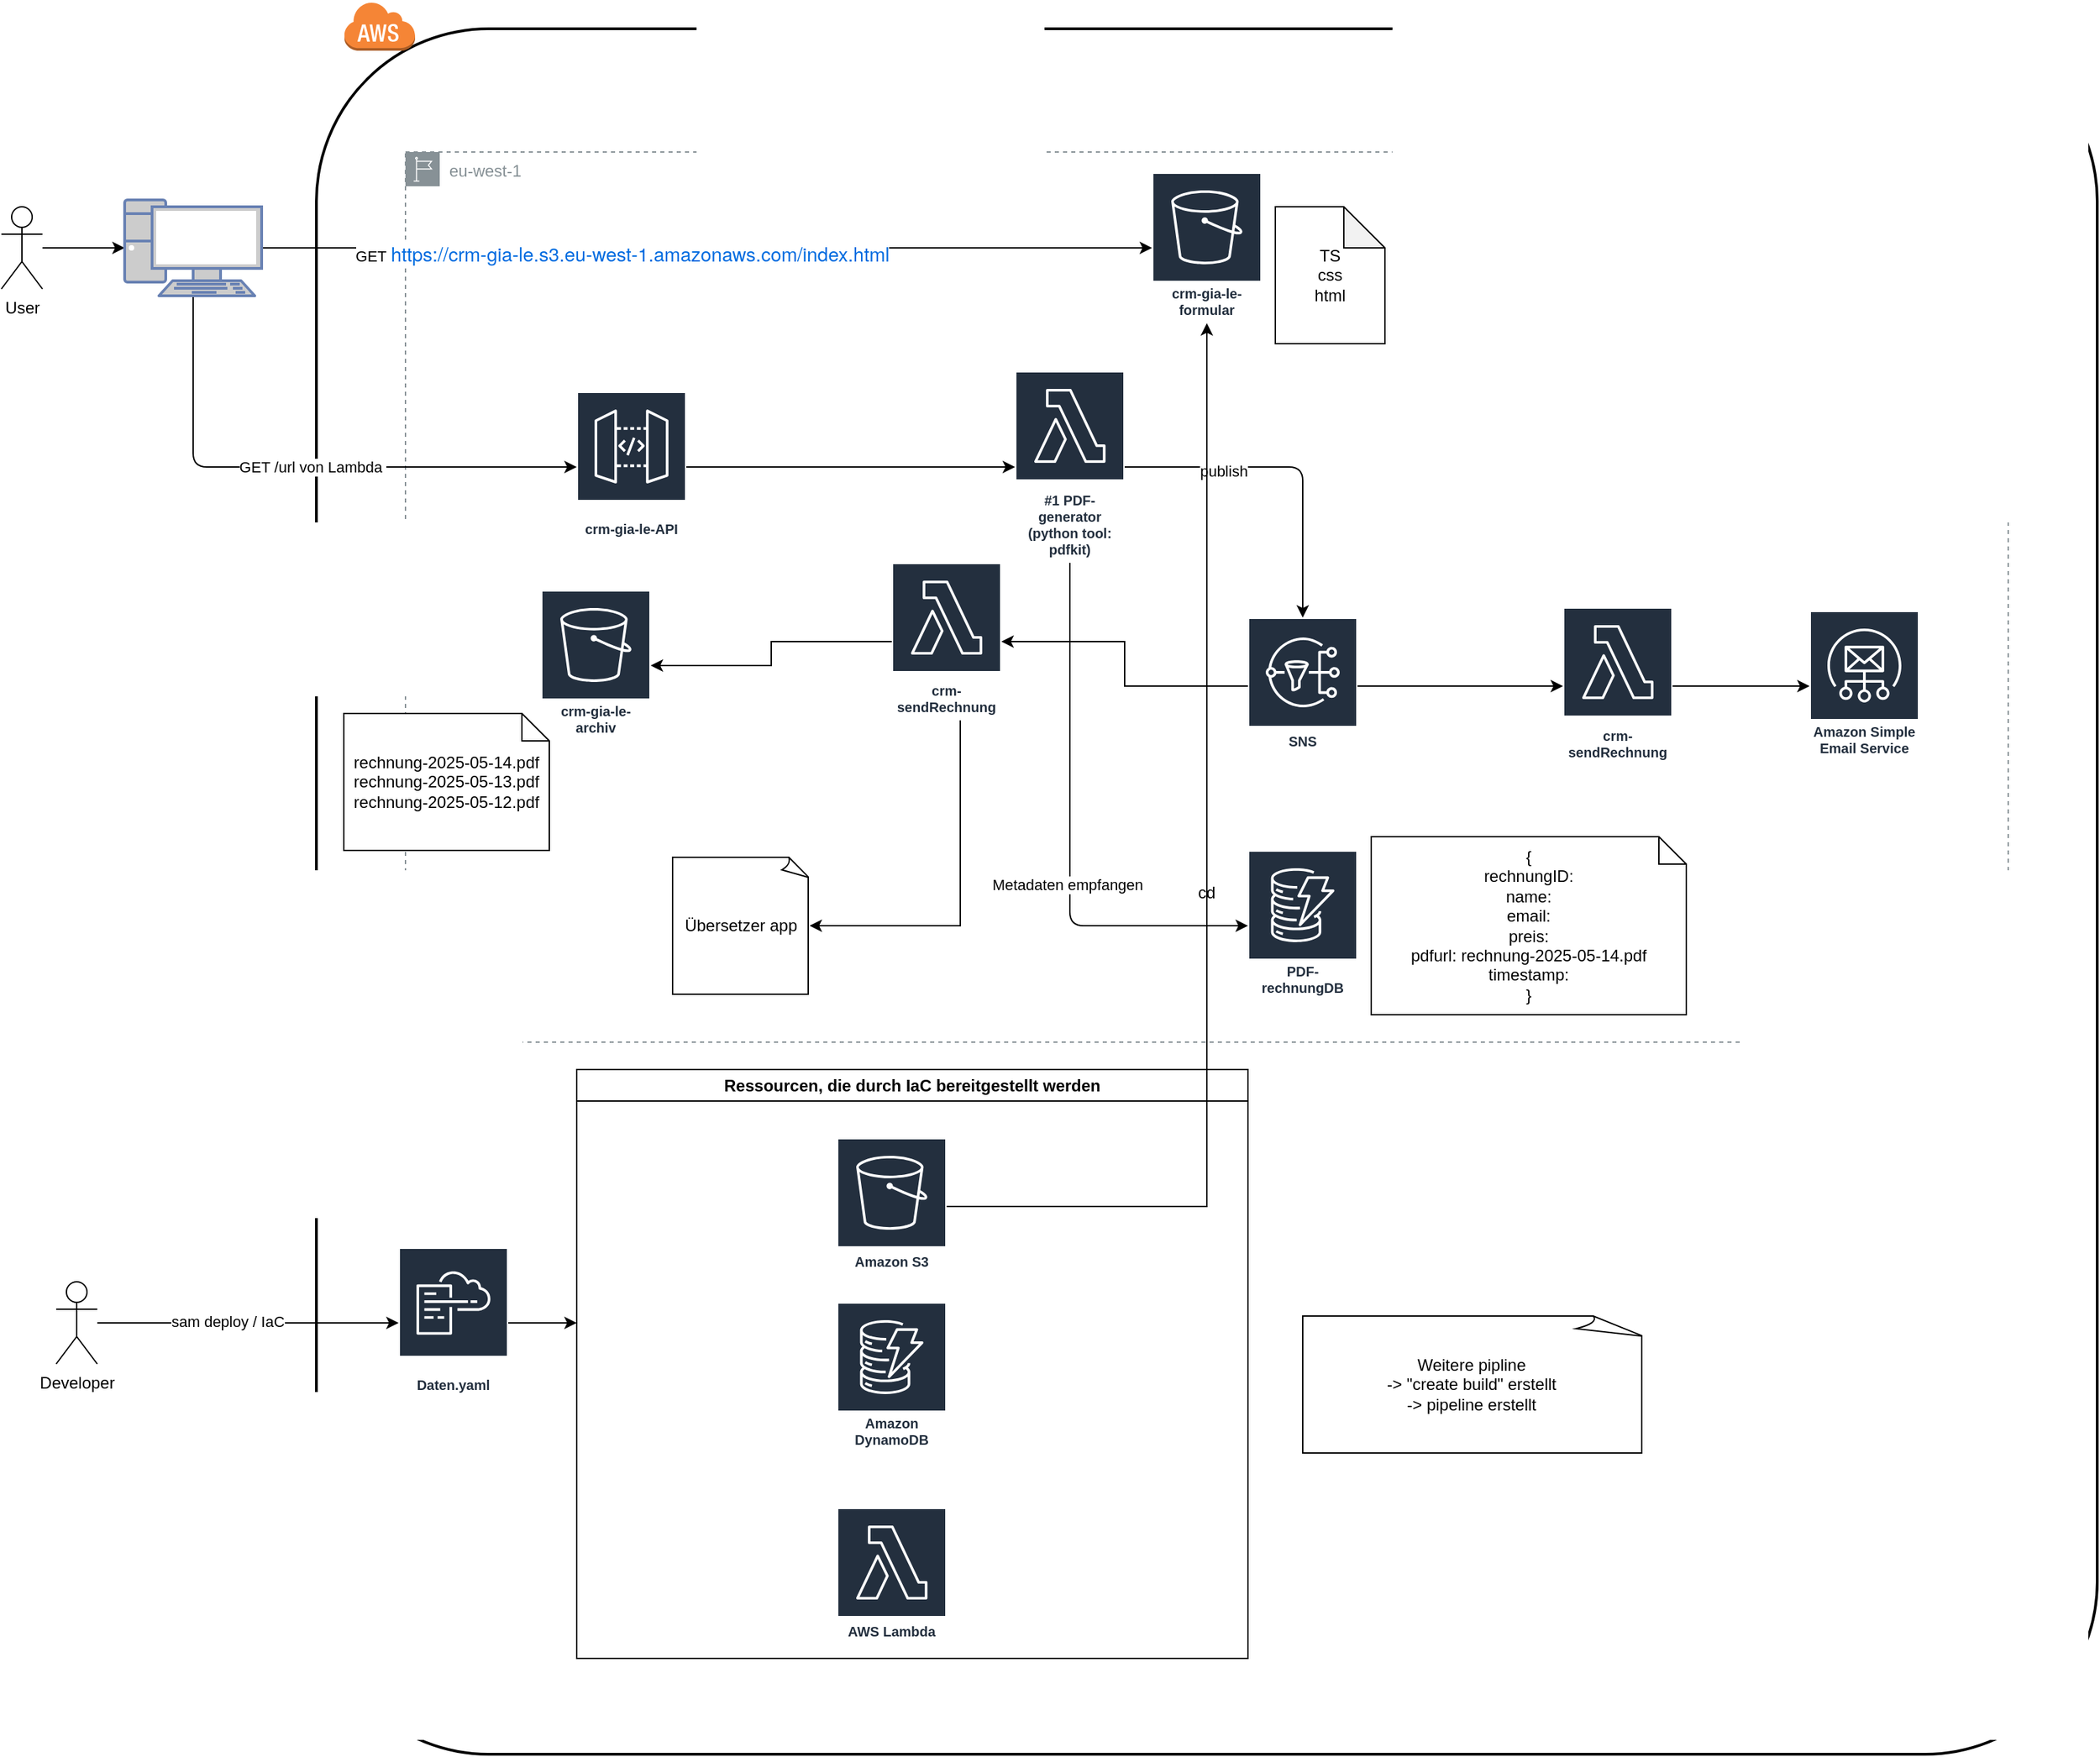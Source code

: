 <mxfile version="22.1.22" type="embed">
  <diagram name="Seite-1" id="vdwy2ADWtqlWa-Q7clY7">
    <mxGraphModel dx="554" dy="245" grid="1" gridSize="10" guides="1" tooltips="1" connect="1" arrows="1" fold="1" page="1" pageScale="1" pageWidth="827" pageHeight="1169" math="0" shadow="0">
      <root>
        <mxCell id="0" />
        <mxCell id="1" parent="0" />
        <mxCell id="5" style="edgeStyle=none;html=1;" parent="1" source="JgduJuPoJpBLt58f9y2H-1" target="2" edge="1">
          <mxGeometry relative="1" as="geometry" />
        </mxCell>
        <mxCell id="JgduJuPoJpBLt58f9y2H-1" value="User" style="shape=umlActor;verticalLabelPosition=bottom;verticalAlign=top;html=1;outlineConnect=0;" parent="1" vertex="1">
          <mxGeometry x="20" y="390" width="30" height="60" as="geometry" />
        </mxCell>
        <mxCell id="JgduJuPoJpBLt58f9y2H-2" value="cd" style="rounded=1;arcSize=10;dashed=0;fillColor=none;gradientColor=none;strokeWidth=2;" parent="1" vertex="1">
          <mxGeometry x="250" y="260" width="1300" height="1260" as="geometry" />
        </mxCell>
        <mxCell id="JgduJuPoJpBLt58f9y2H-3" value="" style="dashed=0;html=1;shape=mxgraph.aws3.cloud;fillColor=#F58536;gradientColor=none;dashed=0;" parent="1" vertex="1">
          <mxGeometry x="270" y="240" width="52" height="36" as="geometry" />
        </mxCell>
        <mxCell id="JgduJuPoJpBLt58f9y2H-6" value="eu-west-1" style="sketch=0;outlineConnect=0;gradientColor=none;html=1;whiteSpace=wrap;fontSize=12;fontStyle=0;shape=mxgraph.aws4.group;grIcon=mxgraph.aws4.group_region;strokeColor=light-dark(#879196,#15774C);fillColor=none;verticalAlign=top;align=left;spacingLeft=30;fontColor=#879196;dashed=1;" parent="1" vertex="1">
          <mxGeometry x="315" y="350" width="1170" height="650" as="geometry" />
        </mxCell>
        <mxCell id="JgduJuPoJpBLt58f9y2H-7" value="crm-gia-le-formular" style="sketch=0;outlineConnect=0;fontColor=#232F3E;gradientColor=none;strokeColor=#ffffff;fillColor=#232F3E;dashed=0;verticalLabelPosition=middle;verticalAlign=bottom;align=center;html=1;whiteSpace=wrap;fontSize=10;fontStyle=1;spacing=3;shape=mxgraph.aws4.productIcon;prIcon=mxgraph.aws4.s3;" parent="1" vertex="1">
          <mxGeometry x="860" y="365" width="80" height="110" as="geometry" />
        </mxCell>
        <mxCell id="31" style="edgeStyle=none;html=1;" parent="1" source="JgduJuPoJpBLt58f9y2H-10" target="JgduJuPoJpBLt58f9y2H-31" edge="1">
          <mxGeometry relative="1" as="geometry">
            <Array as="points">
              <mxPoint x="970" y="580" />
            </Array>
          </mxGeometry>
        </mxCell>
        <mxCell id="32" value="publish" style="edgeLabel;html=1;align=center;verticalAlign=middle;resizable=0;points=[];" parent="31" vertex="1" connectable="0">
          <mxGeometry x="-0.404" y="-3" relative="1" as="geometry">
            <mxPoint as="offset" />
          </mxGeometry>
        </mxCell>
        <mxCell id="JgduJuPoJpBLt58f9y2H-10" value="#1 PDF-generator (python tool: pdfkit)" style="sketch=0;outlineConnect=0;fontColor=#232F3E;gradientColor=none;strokeColor=#ffffff;fillColor=#232F3E;dashed=0;verticalLabelPosition=middle;verticalAlign=bottom;align=center;html=1;whiteSpace=wrap;fontSize=10;fontStyle=1;spacing=3;shape=mxgraph.aws4.productIcon;prIcon=mxgraph.aws4.lambda;" parent="1" vertex="1">
          <mxGeometry x="760" y="510" width="80" height="140" as="geometry" />
        </mxCell>
        <mxCell id="JgduJuPoJpBLt58f9y2H-20" style="edgeStyle=orthogonalEdgeStyle;rounded=0;orthogonalLoop=1;jettySize=auto;html=1;" parent="1" source="JgduJuPoJpBLt58f9y2H-12" target="JgduJuPoJpBLt58f9y2H-10" edge="1">
          <mxGeometry relative="1" as="geometry">
            <mxPoint x="706" y="570" as="targetPoint" />
          </mxGeometry>
        </mxCell>
        <mxCell id="JgduJuPoJpBLt58f9y2H-12" value="crm-gia-le-API" style="sketch=0;outlineConnect=0;fontColor=#232F3E;gradientColor=none;strokeColor=#ffffff;fillColor=#232F3E;dashed=0;verticalLabelPosition=middle;verticalAlign=bottom;align=center;html=1;whiteSpace=wrap;fontSize=10;fontStyle=1;spacing=3;shape=mxgraph.aws4.productIcon;prIcon=mxgraph.aws4.api_gateway;" parent="1" vertex="1">
          <mxGeometry x="440" y="525" width="80" height="110" as="geometry" />
        </mxCell>
        <mxCell id="JgduJuPoJpBLt58f9y2H-24" value="crm-gia-le-archiv" style="sketch=0;outlineConnect=0;fontColor=#232F3E;gradientColor=none;strokeColor=#ffffff;fillColor=#232F3E;dashed=0;verticalLabelPosition=middle;verticalAlign=bottom;align=center;html=1;whiteSpace=wrap;fontSize=10;fontStyle=1;spacing=3;shape=mxgraph.aws4.productIcon;prIcon=mxgraph.aws4.s3;" parent="1" vertex="1">
          <mxGeometry x="414" y="670" width="80" height="110" as="geometry" />
        </mxCell>
        <mxCell id="63" style="edgeStyle=none;html=1;" parent="1" source="JgduJuPoJpBLt58f9y2H-31" target="JgduJuPoJpBLt58f9y2H-32" edge="1">
          <mxGeometry relative="1" as="geometry" />
        </mxCell>
        <mxCell id="72" style="edgeStyle=orthogonalEdgeStyle;rounded=0;orthogonalLoop=1;jettySize=auto;html=1;" edge="1" parent="1" source="JgduJuPoJpBLt58f9y2H-31" target="71">
          <mxGeometry relative="1" as="geometry" />
        </mxCell>
        <mxCell id="JgduJuPoJpBLt58f9y2H-31" value="SNS" style="sketch=0;outlineConnect=0;fontColor=#232F3E;gradientColor=none;strokeColor=#ffffff;fillColor=#232F3E;dashed=0;verticalLabelPosition=middle;verticalAlign=bottom;align=center;html=1;whiteSpace=wrap;fontSize=10;fontStyle=1;spacing=3;shape=mxgraph.aws4.productIcon;prIcon=mxgraph.aws4.sns;" parent="1" vertex="1">
          <mxGeometry x="930" y="690" width="80" height="100" as="geometry" />
        </mxCell>
        <mxCell id="JgduJuPoJpBLt58f9y2H-50" style="edgeStyle=orthogonalEdgeStyle;rounded=0;orthogonalLoop=1;jettySize=auto;html=1;" parent="1" source="JgduJuPoJpBLt58f9y2H-32" target="JgduJuPoJpBLt58f9y2H-49" edge="1">
          <mxGeometry relative="1" as="geometry" />
        </mxCell>
        <mxCell id="JgduJuPoJpBLt58f9y2H-32" value="crm-sendRechnung" style="sketch=0;outlineConnect=0;fontColor=#232F3E;gradientColor=none;strokeColor=#ffffff;fillColor=#232F3E;dashed=0;verticalLabelPosition=middle;verticalAlign=bottom;align=center;html=1;whiteSpace=wrap;fontSize=10;fontStyle=1;spacing=3;shape=mxgraph.aws4.productIcon;prIcon=mxgraph.aws4.lambda;" parent="1" vertex="1">
          <mxGeometry x="1160" y="682.5" width="80" height="115" as="geometry" />
        </mxCell>
        <mxCell id="JgduJuPoJpBLt58f9y2H-49" value="Amazon Simple Email Service" style="sketch=0;outlineConnect=0;fontColor=#232F3E;gradientColor=none;strokeColor=#ffffff;fillColor=#232F3E;dashed=0;verticalLabelPosition=middle;verticalAlign=bottom;align=center;html=1;whiteSpace=wrap;fontSize=10;fontStyle=1;spacing=3;shape=mxgraph.aws4.productIcon;prIcon=mxgraph.aws4.simple_email_service;" parent="1" vertex="1">
          <mxGeometry x="1340" y="685" width="80" height="110" as="geometry" />
        </mxCell>
        <mxCell id="6" style="edgeStyle=none;html=1;" parent="1" source="2" target="JgduJuPoJpBLt58f9y2H-7" edge="1">
          <mxGeometry relative="1" as="geometry" />
        </mxCell>
        <mxCell id="7" value="GET&amp;nbsp;&lt;a style=&quot;-webkit-font-smoothing: inherit; border-collapse: separate; border-spacing: 0px; box-sizing: border-box; caption-side: top; color: rgb(0, 108, 224); cursor: auto; direction: inherit; display: inline; empty-cells: show; font-family: &amp;quot;Amazon Ember&amp;quot;, &amp;quot;Helvetica Neue&amp;quot;, Roboto, Arial, sans-serif; font-size: 14px; font-stretch: normal; font-variant-numeric: normal; font-variant-east-asian: normal; font-variant-alternates: normal; font-variant-position: normal; font-variant-emoji: normal; hyphens: none; line-height: 20px; list-style: outside none disc; tab-size: 8; text-align: start; text-decoration-color: transparent; text-decoration-line: none; text-decoration-thickness: 1px; text-shadow: none; text-underline-offset: 0.25em; transition-duration: 0.165s; transition-property: color, text-decoration, -webkit-text-decoration; visibility: visible; text-wrap-mode: wrap;&quot; href=&quot;https://crm-gia-le.s3.eu-west-1.amazonaws.com/index.html&quot; data-analytics-funnel-value=&quot;link472-1747249241662-6290&quot; class=&quot;awsui_link_4c84z_ornir_145 awsui_variant-secondary_4c84z_ornir_211 awsui_font-size-body-m_4c84z_ornir_475&quot; data-awsui-analytics=&quot;{&amp;quot;action&amp;quot;:&amp;quot;click&amp;quot;,&amp;quot;detail&amp;quot;:{&amp;quot;label&amp;quot;:{&amp;quot;root&amp;quot;:&amp;quot;self&amp;quot;},&amp;quot;external&amp;quot;:&amp;quot;false&amp;quot;,&amp;quot;href&amp;quot;:&amp;quot;https://crm-gia-le.s3.eu-west-1.amazonaws.com/index.html&amp;quot;},&amp;quot;component&amp;quot;:{&amp;quot;name&amp;quot;:&amp;quot;awsui.Link&amp;quot;,&amp;quot;label&amp;quot;:{&amp;quot;root&amp;quot;:&amp;quot;self&amp;quot;},&amp;quot;properties&amp;quot;:{&amp;quot;variant&amp;quot;:&amp;quot;secondary&amp;quot;}}}&quot; id=&quot;link-self473-1747249241662-9048&quot;&gt;https://crm-gia-le.s3.eu-west-1.amazonaws.com/index.html&lt;/a&gt;" style="edgeLabel;html=1;align=center;verticalAlign=middle;resizable=0;points=[];" parent="6" vertex="1" connectable="0">
          <mxGeometry x="-0.19" y="-3" relative="1" as="geometry">
            <mxPoint x="-1" as="offset" />
          </mxGeometry>
        </mxCell>
        <mxCell id="8" style="edgeStyle=none;html=1;" parent="1" source="2" target="JgduJuPoJpBLt58f9y2H-12" edge="1">
          <mxGeometry relative="1" as="geometry">
            <Array as="points">
              <mxPoint x="160" y="580" />
            </Array>
          </mxGeometry>
        </mxCell>
        <mxCell id="10" value="GET /url von Lambda&amp;nbsp;" style="edgeLabel;html=1;align=center;verticalAlign=middle;resizable=0;points=[];" parent="8" vertex="1" connectable="0">
          <mxGeometry x="0.044" relative="1" as="geometry">
            <mxPoint as="offset" />
          </mxGeometry>
        </mxCell>
        <mxCell id="2" value="" style="fontColor=#0066CC;verticalAlign=top;verticalLabelPosition=bottom;labelPosition=center;align=center;html=1;outlineConnect=0;fillColor=#CCCCCC;strokeColor=#6881B3;gradientColor=none;gradientDirection=north;strokeWidth=2;shape=mxgraph.networks.pc;" parent="1" vertex="1">
          <mxGeometry x="110" y="385" width="100" height="70" as="geometry" />
        </mxCell>
        <mxCell id="16" style="edgeStyle=none;html=1;" parent="1" source="JgduJuPoJpBLt58f9y2H-10" target="15" edge="1">
          <mxGeometry relative="1" as="geometry">
            <mxPoint x="991.811" y="985" as="sourcePoint" />
            <Array as="points">
              <mxPoint x="800" y="915" />
            </Array>
          </mxGeometry>
        </mxCell>
        <mxCell id="64" value="Metadaten empfangen" style="edgeLabel;html=1;align=center;verticalAlign=middle;resizable=0;points=[];" parent="16" vertex="1" connectable="0">
          <mxGeometry x="0.191" y="-2" relative="1" as="geometry">
            <mxPoint as="offset" />
          </mxGeometry>
        </mxCell>
        <mxCell id="15" value="PDF-rechnungDB" style="sketch=0;outlineConnect=0;fontColor=#232F3E;gradientColor=none;strokeColor=#ffffff;fillColor=#232F3E;dashed=0;verticalLabelPosition=middle;verticalAlign=bottom;align=center;html=1;whiteSpace=wrap;fontSize=10;fontStyle=1;spacing=3;shape=mxgraph.aws4.productIcon;prIcon=mxgraph.aws4.dynamodb;" parent="1" vertex="1">
          <mxGeometry x="930" y="860" width="80" height="110" as="geometry" />
        </mxCell>
        <mxCell id="38" style="edgeStyle=none;html=1;" parent="1" source="36" target="37" edge="1">
          <mxGeometry relative="1" as="geometry" />
        </mxCell>
        <mxCell id="39" value="sam deploy / IaC" style="edgeLabel;html=1;align=center;verticalAlign=middle;resizable=0;points=[];" parent="38" vertex="1" connectable="0">
          <mxGeometry x="-0.14" y="1" relative="1" as="geometry">
            <mxPoint as="offset" />
          </mxGeometry>
        </mxCell>
        <mxCell id="36" value="Developer" style="shape=umlActor;verticalLabelPosition=bottom;verticalAlign=top;html=1;outlineConnect=0;" parent="1" vertex="1">
          <mxGeometry x="60" y="1175" width="30" height="60" as="geometry" />
        </mxCell>
        <mxCell id="57" style="edgeStyle=none;html=1;" parent="1" source="37" edge="1">
          <mxGeometry relative="1" as="geometry">
            <mxPoint x="440" y="1205" as="targetPoint" />
          </mxGeometry>
        </mxCell>
        <mxCell id="37" value="Daten.yaml" style="sketch=0;outlineConnect=0;fontColor=#232F3E;gradientColor=none;strokeColor=#ffffff;fillColor=#232F3E;dashed=0;verticalLabelPosition=middle;verticalAlign=bottom;align=center;html=1;whiteSpace=wrap;fontSize=10;fontStyle=1;spacing=3;shape=mxgraph.aws4.productIcon;prIcon=mxgraph.aws4.cloudformation;" parent="1" vertex="1">
          <mxGeometry x="310" y="1150" width="80" height="110" as="geometry" />
        </mxCell>
        <mxCell id="54" value="Ressourcen, die durch IaC bereitgestellt werden" style="swimlane;whiteSpace=wrap;html=1;startSize=23;" parent="1" vertex="1">
          <mxGeometry x="440" y="1020" width="490" height="430" as="geometry" />
        </mxCell>
        <mxCell id="40" value="Amazon S3" style="sketch=0;outlineConnect=0;fontColor=#232F3E;gradientColor=none;strokeColor=#ffffff;fillColor=#232F3E;dashed=0;verticalLabelPosition=middle;verticalAlign=bottom;align=center;html=1;whiteSpace=wrap;fontSize=10;fontStyle=1;spacing=3;shape=mxgraph.aws4.productIcon;prIcon=mxgraph.aws4.s3;" parent="54" vertex="1">
          <mxGeometry x="190" y="50" width="80" height="100" as="geometry" />
        </mxCell>
        <mxCell id="42" value="AWS Lambda" style="sketch=0;outlineConnect=0;fontColor=#232F3E;gradientColor=none;strokeColor=#ffffff;fillColor=#232F3E;dashed=0;verticalLabelPosition=middle;verticalAlign=bottom;align=center;html=1;whiteSpace=wrap;fontSize=10;fontStyle=1;spacing=3;shape=mxgraph.aws4.productIcon;prIcon=mxgraph.aws4.lambda;" parent="54" vertex="1">
          <mxGeometry x="190" y="320" width="80" height="100" as="geometry" />
        </mxCell>
        <mxCell id="41" value="Amazon DynamoDB" style="sketch=0;outlineConnect=0;fontColor=#232F3E;gradientColor=none;strokeColor=#ffffff;fillColor=#232F3E;dashed=0;verticalLabelPosition=middle;verticalAlign=bottom;align=center;html=1;whiteSpace=wrap;fontSize=10;fontStyle=1;spacing=3;shape=mxgraph.aws4.productIcon;prIcon=mxgraph.aws4.dynamodb;" parent="54" vertex="1">
          <mxGeometry x="190" y="170" width="80" height="110" as="geometry" />
        </mxCell>
        <mxCell id="68" value="rechnung-2025-05-14.pdf&lt;div&gt;&lt;span style=&quot;color: rgb(0, 0, 0);&quot;&gt;rechnung-2025-05-13.pdf&lt;/span&gt;&lt;/div&gt;&lt;div&gt;&lt;span style=&quot;color: rgb(0, 0, 0);&quot;&gt;rechnung-2025-05-12.pdf&lt;/span&gt;&lt;span style=&quot;color: rgb(0, 0, 0);&quot;&gt;&lt;/span&gt;&lt;/div&gt;" style="shape=note;size=20;whiteSpace=wrap;html=1;" parent="1" vertex="1">
          <mxGeometry x="270" y="760" width="150" height="100" as="geometry" />
        </mxCell>
        <mxCell id="69" value="{&lt;div&gt;rechnungID:&lt;/div&gt;&lt;div&gt;name:&lt;/div&gt;&lt;div&gt;email:&lt;/div&gt;&lt;div&gt;preis:&lt;/div&gt;&lt;div&gt;pdfurl:&amp;nbsp;&lt;span style=&quot;color: rgb(0, 0, 0); background-color: transparent;&quot;&gt;rechnung-2025-05-14.pdf&lt;/span&gt;&lt;/div&gt;&lt;div&gt;timestamp:&lt;/div&gt;&lt;div&gt;}&lt;/div&gt;" style="shape=note;size=20;whiteSpace=wrap;html=1;" parent="1" vertex="1">
          <mxGeometry x="1020" y="850" width="230" height="130" as="geometry" />
        </mxCell>
        <mxCell id="70" value="TS&lt;br&gt;css&lt;br&gt;html" style="shape=note;whiteSpace=wrap;html=1;backgroundOutline=1;darkOpacity=0.05;" parent="1" vertex="1">
          <mxGeometry x="950" y="390" width="80" height="100" as="geometry" />
        </mxCell>
        <mxCell id="73" style="edgeStyle=orthogonalEdgeStyle;rounded=0;orthogonalLoop=1;jettySize=auto;html=1;" edge="1" parent="1" source="71" target="JgduJuPoJpBLt58f9y2H-24">
          <mxGeometry relative="1" as="geometry" />
        </mxCell>
        <mxCell id="78" style="edgeStyle=orthogonalEdgeStyle;rounded=0;orthogonalLoop=1;jettySize=auto;html=1;" edge="1" parent="1" source="71" target="77">
          <mxGeometry relative="1" as="geometry">
            <Array as="points">
              <mxPoint x="720" y="915" />
            </Array>
          </mxGeometry>
        </mxCell>
        <mxCell id="71" value="crm-sendRechnung" style="sketch=0;outlineConnect=0;fontColor=#232F3E;gradientColor=none;strokeColor=#ffffff;fillColor=#232F3E;dashed=0;verticalLabelPosition=middle;verticalAlign=bottom;align=center;html=1;whiteSpace=wrap;fontSize=10;fontStyle=1;spacing=3;shape=mxgraph.aws4.productIcon;prIcon=mxgraph.aws4.lambda;" vertex="1" parent="1">
          <mxGeometry x="670" y="650" width="80" height="115" as="geometry" />
        </mxCell>
        <mxCell id="76" style="edgeStyle=orthogonalEdgeStyle;rounded=0;orthogonalLoop=1;jettySize=auto;html=1;" edge="1" parent="1" source="40" target="JgduJuPoJpBLt58f9y2H-7">
          <mxGeometry relative="1" as="geometry" />
        </mxCell>
        <mxCell id="77" value="Übersetzer app" style="whiteSpace=wrap;html=1;shape=mxgraph.basic.document" vertex="1" parent="1">
          <mxGeometry x="510" y="865" width="100" height="100" as="geometry" />
        </mxCell>
        <mxCell id="79" value="Weitere pipline&amp;nbsp;&lt;br&gt;-&amp;gt; &quot;create build&quot; erstellt&amp;nbsp;&lt;br&gt;-&amp;gt; pipeline erstellt&amp;nbsp;" style="whiteSpace=wrap;html=1;shape=mxgraph.basic.document" vertex="1" parent="1">
          <mxGeometry x="970" y="1200" width="250" height="100" as="geometry" />
        </mxCell>
      </root>
    </mxGraphModel>
  </diagram>
</mxfile>
